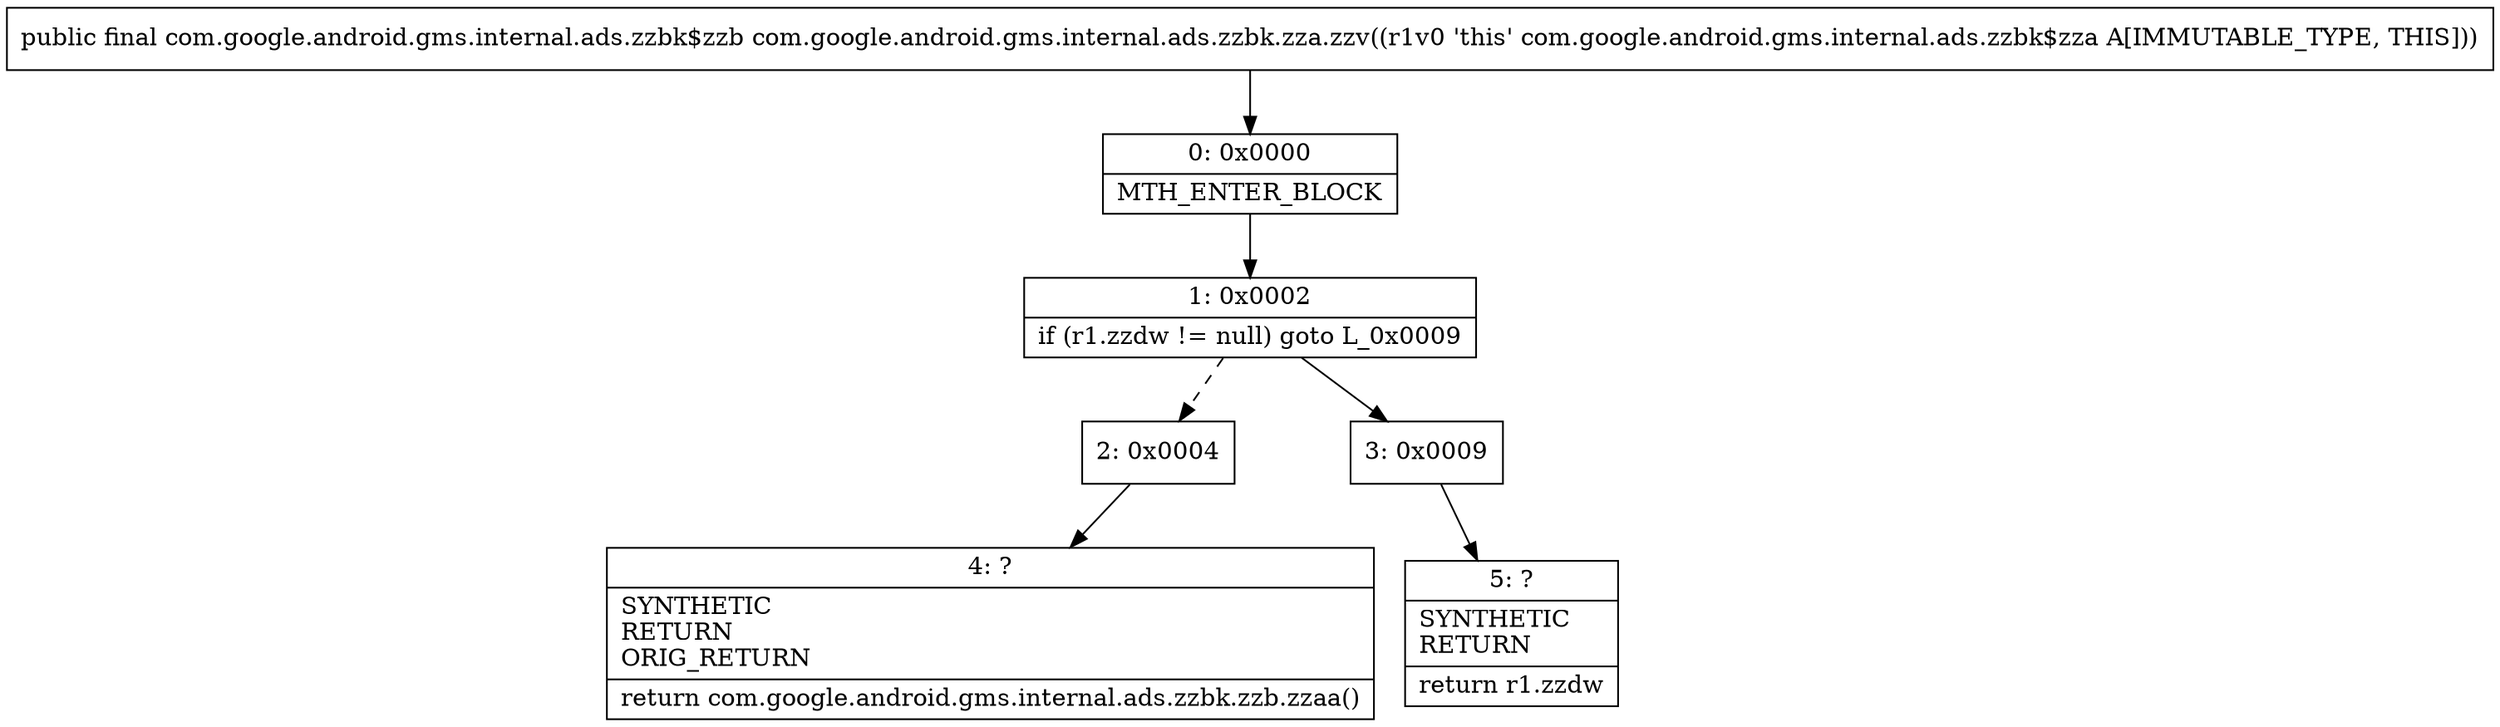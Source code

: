 digraph "CFG forcom.google.android.gms.internal.ads.zzbk.zza.zzv()Lcom\/google\/android\/gms\/internal\/ads\/zzbk$zzb;" {
Node_0 [shape=record,label="{0\:\ 0x0000|MTH_ENTER_BLOCK\l}"];
Node_1 [shape=record,label="{1\:\ 0x0002|if (r1.zzdw != null) goto L_0x0009\l}"];
Node_2 [shape=record,label="{2\:\ 0x0004}"];
Node_3 [shape=record,label="{3\:\ 0x0009}"];
Node_4 [shape=record,label="{4\:\ ?|SYNTHETIC\lRETURN\lORIG_RETURN\l|return com.google.android.gms.internal.ads.zzbk.zzb.zzaa()\l}"];
Node_5 [shape=record,label="{5\:\ ?|SYNTHETIC\lRETURN\l|return r1.zzdw\l}"];
MethodNode[shape=record,label="{public final com.google.android.gms.internal.ads.zzbk$zzb com.google.android.gms.internal.ads.zzbk.zza.zzv((r1v0 'this' com.google.android.gms.internal.ads.zzbk$zza A[IMMUTABLE_TYPE, THIS])) }"];
MethodNode -> Node_0;
Node_0 -> Node_1;
Node_1 -> Node_2[style=dashed];
Node_1 -> Node_3;
Node_2 -> Node_4;
Node_3 -> Node_5;
}


